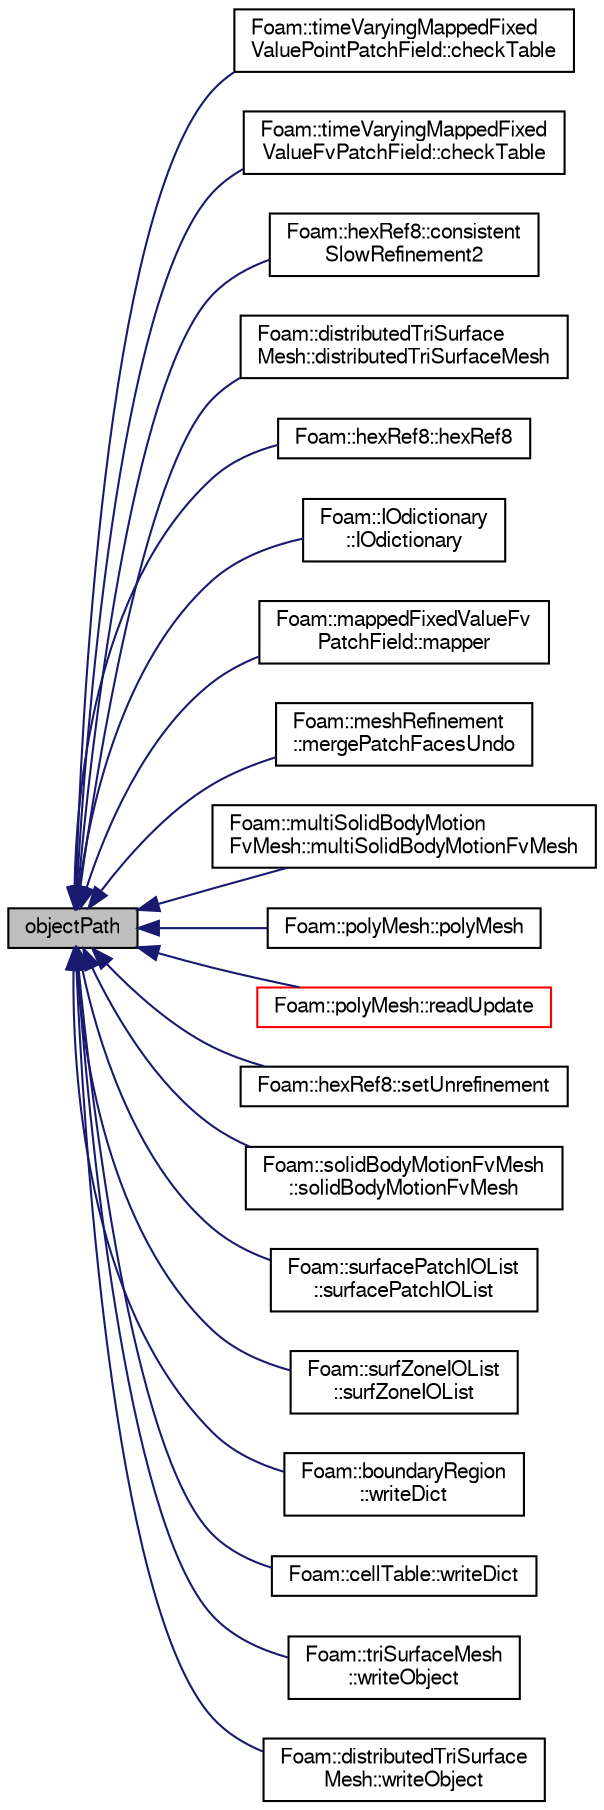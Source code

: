 digraph "objectPath"
{
  bgcolor="transparent";
  edge [fontname="FreeSans",fontsize="10",labelfontname="FreeSans",labelfontsize="10"];
  node [fontname="FreeSans",fontsize="10",shape=record];
  rankdir="LR";
  Node1 [label="objectPath",height=0.2,width=0.4,color="black", fillcolor="grey75", style="filled" fontcolor="black"];
  Node1 -> Node2 [dir="back",color="midnightblue",fontsize="10",style="solid",fontname="FreeSans"];
  Node2 [label="Foam::timeVaryingMappedFixed\lValuePointPatchField::checkTable",height=0.2,width=0.4,color="black",URL="$a02545.html#a89f63f29ad3b1f1081f9bc42599fef27",tooltip="Find boundary data inbetween current time and interpolate. "];
  Node1 -> Node3 [dir="back",color="midnightblue",fontsize="10",style="solid",fontname="FreeSans"];
  Node3 [label="Foam::timeVaryingMappedFixed\lValueFvPatchField::checkTable",height=0.2,width=0.4,color="black",URL="$a02544.html#a89f63f29ad3b1f1081f9bc42599fef27",tooltip="Find boundary data inbetween current time and interpolate. "];
  Node1 -> Node4 [dir="back",color="midnightblue",fontsize="10",style="solid",fontname="FreeSans"];
  Node4 [label="Foam::hexRef8::consistent\lSlowRefinement2",height=0.2,width=0.4,color="black",URL="$a00980.html#ac6ddabf79074c4c7cc1cfe6908d6c4a9",tooltip="Like consistentSlowRefinement but uses different meshWave. "];
  Node1 -> Node5 [dir="back",color="midnightblue",fontsize="10",style="solid",fontname="FreeSans"];
  Node5 [label="Foam::distributedTriSurface\lMesh::distributedTriSurfaceMesh",height=0.2,width=0.4,color="black",URL="$a00537.html#a6a2bfdfbb57bb45cbcb9975d3de13547",tooltip="Construct read. Does findInstance to find io.local(). "];
  Node1 -> Node6 [dir="back",color="midnightblue",fontsize="10",style="solid",fontname="FreeSans"];
  Node6 [label="Foam::hexRef8::hexRef8",height=0.2,width=0.4,color="black",URL="$a00980.html#a38c122950a32c54a78c49acb2637ac88",tooltip="Construct from mesh, read_if_present refinement data. "];
  Node1 -> Node7 [dir="back",color="midnightblue",fontsize="10",style="solid",fontname="FreeSans"];
  Node7 [label="Foam::IOdictionary\l::IOdictionary",height=0.2,width=0.4,color="black",URL="$a01135.html#a668d1ac4fd646613b3a8063bd830a724",tooltip="Construct given an IOobject. "];
  Node1 -> Node8 [dir="back",color="midnightblue",fontsize="10",style="solid",fontname="FreeSans"];
  Node8 [label="Foam::mappedFixedValueFv\lPatchField::mapper",height=0.2,width=0.4,color="black",URL="$a01378.html#a4d87930b582b10c1a1057dc3c7d15403"];
  Node1 -> Node9 [dir="back",color="midnightblue",fontsize="10",style="solid",fontname="FreeSans"];
  Node9 [label="Foam::meshRefinement\l::mergePatchFacesUndo",height=0.2,width=0.4,color="black",URL="$a01428.html#a46abeca243f55035145fe45edc956bef",tooltip="Merge coplanar faces. preserveFaces is != -1 for faces. "];
  Node1 -> Node10 [dir="back",color="midnightblue",fontsize="10",style="solid",fontname="FreeSans"];
  Node10 [label="Foam::multiSolidBodyMotion\lFvMesh::multiSolidBodyMotionFvMesh",height=0.2,width=0.4,color="black",URL="$a01514.html#a51e921d3df17b3742d31ef77f0732942",tooltip="Construct from IOobject. "];
  Node1 -> Node11 [dir="back",color="midnightblue",fontsize="10",style="solid",fontname="FreeSans"];
  Node11 [label="Foam::polyMesh::polyMesh",height=0.2,width=0.4,color="black",URL="$a01861.html#a86bfdf5a1dd18f6959dc33e02dbe89c1",tooltip="Construct from IOobject. "];
  Node1 -> Node12 [dir="back",color="midnightblue",fontsize="10",style="solid",fontname="FreeSans"];
  Node12 [label="Foam::polyMesh::readUpdate",height=0.2,width=0.4,color="red",URL="$a01861.html#a9d298b9dbcdbe96c85e7ea556233a8c2",tooltip="Update the mesh based on the mesh files saved in. "];
  Node1 -> Node13 [dir="back",color="midnightblue",fontsize="10",style="solid",fontname="FreeSans"];
  Node13 [label="Foam::hexRef8::setUnrefinement",height=0.2,width=0.4,color="black",URL="$a00980.html#aa4246c753057abd6ecf4b510ee30bd99",tooltip="Remove some refinement. Needs to be supplied output of. "];
  Node1 -> Node14 [dir="back",color="midnightblue",fontsize="10",style="solid",fontname="FreeSans"];
  Node14 [label="Foam::solidBodyMotionFvMesh\l::solidBodyMotionFvMesh",height=0.2,width=0.4,color="black",URL="$a02298.html#af7e61ff685d96a6e136432a028e3e50d",tooltip="Construct from IOobject. "];
  Node1 -> Node15 [dir="back",color="midnightblue",fontsize="10",style="solid",fontname="FreeSans"];
  Node15 [label="Foam::surfacePatchIOList\l::surfacePatchIOList",height=0.2,width=0.4,color="black",URL="$a02423.html#afaf45df32d27a5d82144fcf3859302e5",tooltip="Static data someStaticData. "];
  Node1 -> Node16 [dir="back",color="midnightblue",fontsize="10",style="solid",fontname="FreeSans"];
  Node16 [label="Foam::surfZoneIOList\l::surfZoneIOList",height=0.2,width=0.4,color="black",URL="$a02441.html#aacd971853679444296b2907d118fb0ea",tooltip="Construct from IOobject. "];
  Node1 -> Node17 [dir="back",color="midnightblue",fontsize="10",style="solid",fontname="FreeSans"];
  Node17 [label="Foam::boundaryRegion\l::writeDict",height=0.2,width=0.4,color="black",URL="$a00144.html#a818f7e6de46d8e92c2a2bdf25c528403",tooltip="Write constant/boundaryRegion for later reuse. "];
  Node1 -> Node18 [dir="back",color="midnightblue",fontsize="10",style="solid",fontname="FreeSans"];
  Node18 [label="Foam::cellTable::writeDict",height=0.2,width=0.4,color="black",URL="$a00225.html#a7f45e4b7995dd70575d8f9453f0de76d",tooltip="Write constant/cellTable for later reuse. "];
  Node1 -> Node19 [dir="back",color="midnightblue",fontsize="10",style="solid",fontname="FreeSans"];
  Node19 [label="Foam::triSurfaceMesh\l::writeObject",height=0.2,width=0.4,color="black",URL="$a02611.html#aa4d5557147f7b9288cfbf5222d503307",tooltip="Write using given format, version and compression. "];
  Node1 -> Node20 [dir="back",color="midnightblue",fontsize="10",style="solid",fontname="FreeSans"];
  Node20 [label="Foam::distributedTriSurface\lMesh::writeObject",height=0.2,width=0.4,color="black",URL="$a00537.html#aa4d5557147f7b9288cfbf5222d503307",tooltip="Write using given format, version and compression. "];
}
